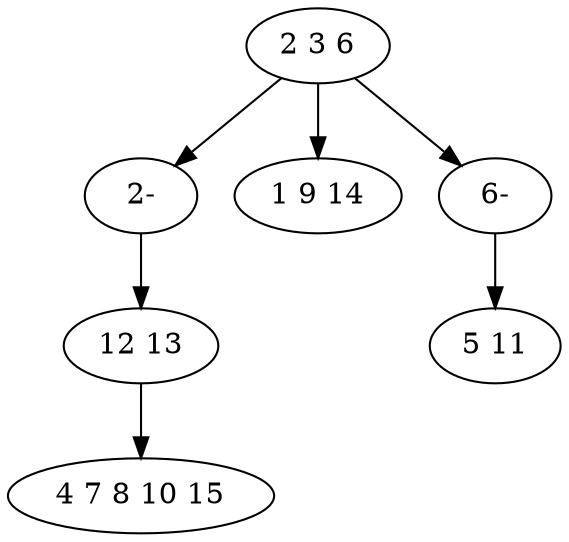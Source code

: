 digraph true_tree {
	"0" -> "6"
	"0" -> "2"
	"1" -> "3"
	"0" -> "5"
	"5" -> "4"
	"6" -> "1"
	"0" [label="2 3 6"];
	"1" [label="12 13"];
	"2" [label="1 9 14"];
	"3" [label="4 7 8 10 15"];
	"4" [label="5 11"];
	"5" [label="6-"];
	"6" [label="2-"];
}
